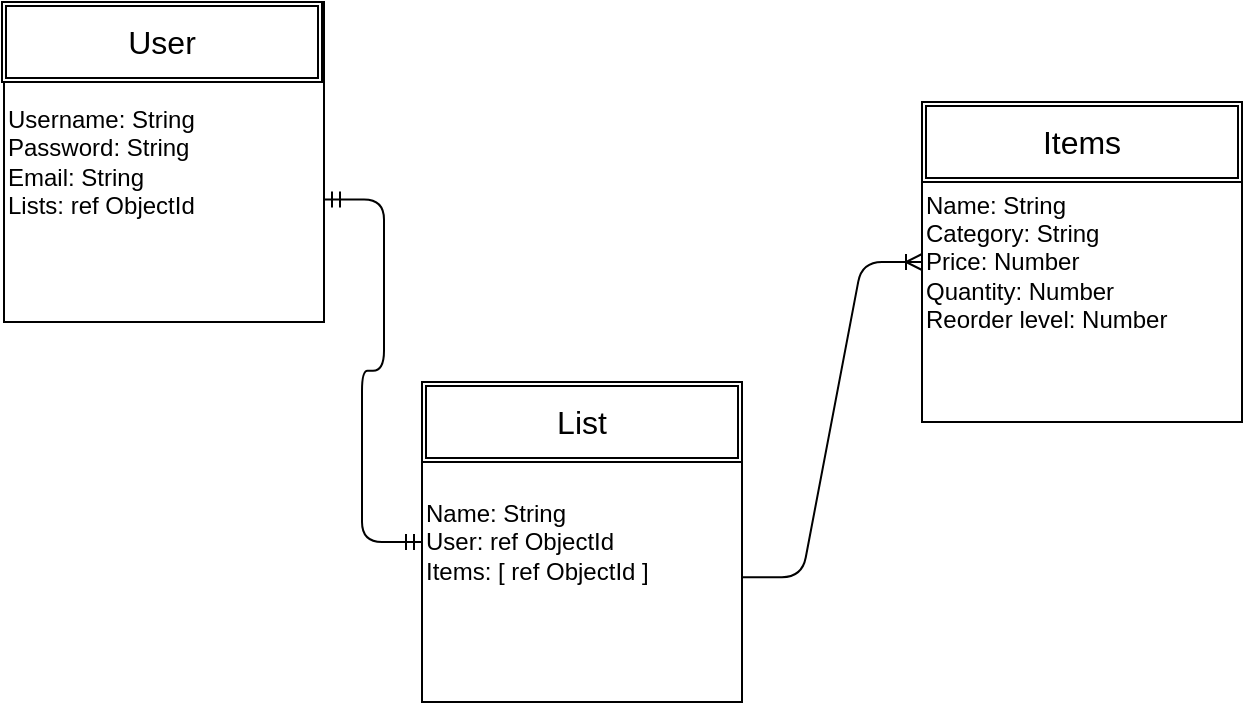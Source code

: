 <mxfile version="13.1.3">
    <diagram id="6hGFLwfOUW9BJ-s0fimq" name="Page-1">
        <mxGraphModel dx="543" dy="679" grid="1" gridSize="10" guides="1" tooltips="1" connect="1" arrows="1" fold="1" page="1" pageScale="1" pageWidth="827" pageHeight="1169" math="0" shadow="0">
            <root>
                <mxCell id="0"/>
                <mxCell id="1" parent="0"/>
                <mxCell id="2" value="Username: String&lt;br&gt;Password: String&lt;br&gt;Email: String&lt;br&gt;Lists: ref ObjectId" style="whiteSpace=wrap;html=1;aspect=fixed;align=left;" parent="1" vertex="1">
                    <mxGeometry x="31" y="30" width="160" height="160" as="geometry"/>
                </mxCell>
                <mxCell id="7" value="User" style="shape=ext;double=1;rounded=0;whiteSpace=wrap;html=1;fontSize=16;" parent="1" vertex="1">
                    <mxGeometry x="30" y="30" width="160" height="40" as="geometry"/>
                </mxCell>
                <mxCell id="11" value="Name: String&lt;br&gt;User: ref ObjectId&lt;br&gt;Items: [ ref ObjectId ]" style="whiteSpace=wrap;html=1;aspect=fixed;align=left;" parent="1" vertex="1">
                    <mxGeometry x="240" y="220" width="160" height="160" as="geometry"/>
                </mxCell>
                <mxCell id="12" value="Name: String&lt;br&gt;Category: String&lt;br&gt;Price: Number&lt;br&gt;Quantity: Number&lt;br&gt;Reorder level: Number" style="whiteSpace=wrap;html=1;aspect=fixed;align=left;" parent="1" vertex="1">
                    <mxGeometry x="490" y="80" width="160" height="160" as="geometry"/>
                </mxCell>
                <mxCell id="13" value="Items" style="shape=ext;double=1;rounded=0;whiteSpace=wrap;html=1;fontSize=16;" parent="1" vertex="1">
                    <mxGeometry x="490" y="80" width="160" height="40" as="geometry"/>
                </mxCell>
                <mxCell id="14" value="List" style="shape=ext;double=1;rounded=0;whiteSpace=wrap;html=1;fontSize=16;" parent="1" vertex="1">
                    <mxGeometry x="240" y="220" width="160" height="40" as="geometry"/>
                </mxCell>
                <mxCell id="22" value="" style="edgeStyle=entityRelationEdgeStyle;fontSize=12;html=1;endArrow=ERmandOne;startArrow=ERmandOne;exitX=1;exitY=0.617;exitDx=0;exitDy=0;exitPerimeter=0;entryX=0;entryY=0.5;entryDx=0;entryDy=0;" parent="1" source="2" target="11" edge="1">
                    <mxGeometry width="100" height="100" relative="1" as="geometry">
                        <mxPoint x="300" y="290" as="sourcePoint"/>
                        <mxPoint x="400" y="190" as="targetPoint"/>
                    </mxGeometry>
                </mxCell>
                <mxCell id="23" value="" style="edgeStyle=entityRelationEdgeStyle;fontSize=12;html=1;endArrow=ERoneToMany;exitX=1;exitY=0.61;exitDx=0;exitDy=0;entryX=0;entryY=0.5;entryDx=0;entryDy=0;exitPerimeter=0;" parent="1" source="11" target="12" edge="1">
                    <mxGeometry width="100" height="100" relative="1" as="geometry">
                        <mxPoint x="390" y="260" as="sourcePoint"/>
                        <mxPoint x="490" y="160" as="targetPoint"/>
                    </mxGeometry>
                </mxCell>
            </root>
        </mxGraphModel>
    </diagram>
</mxfile>